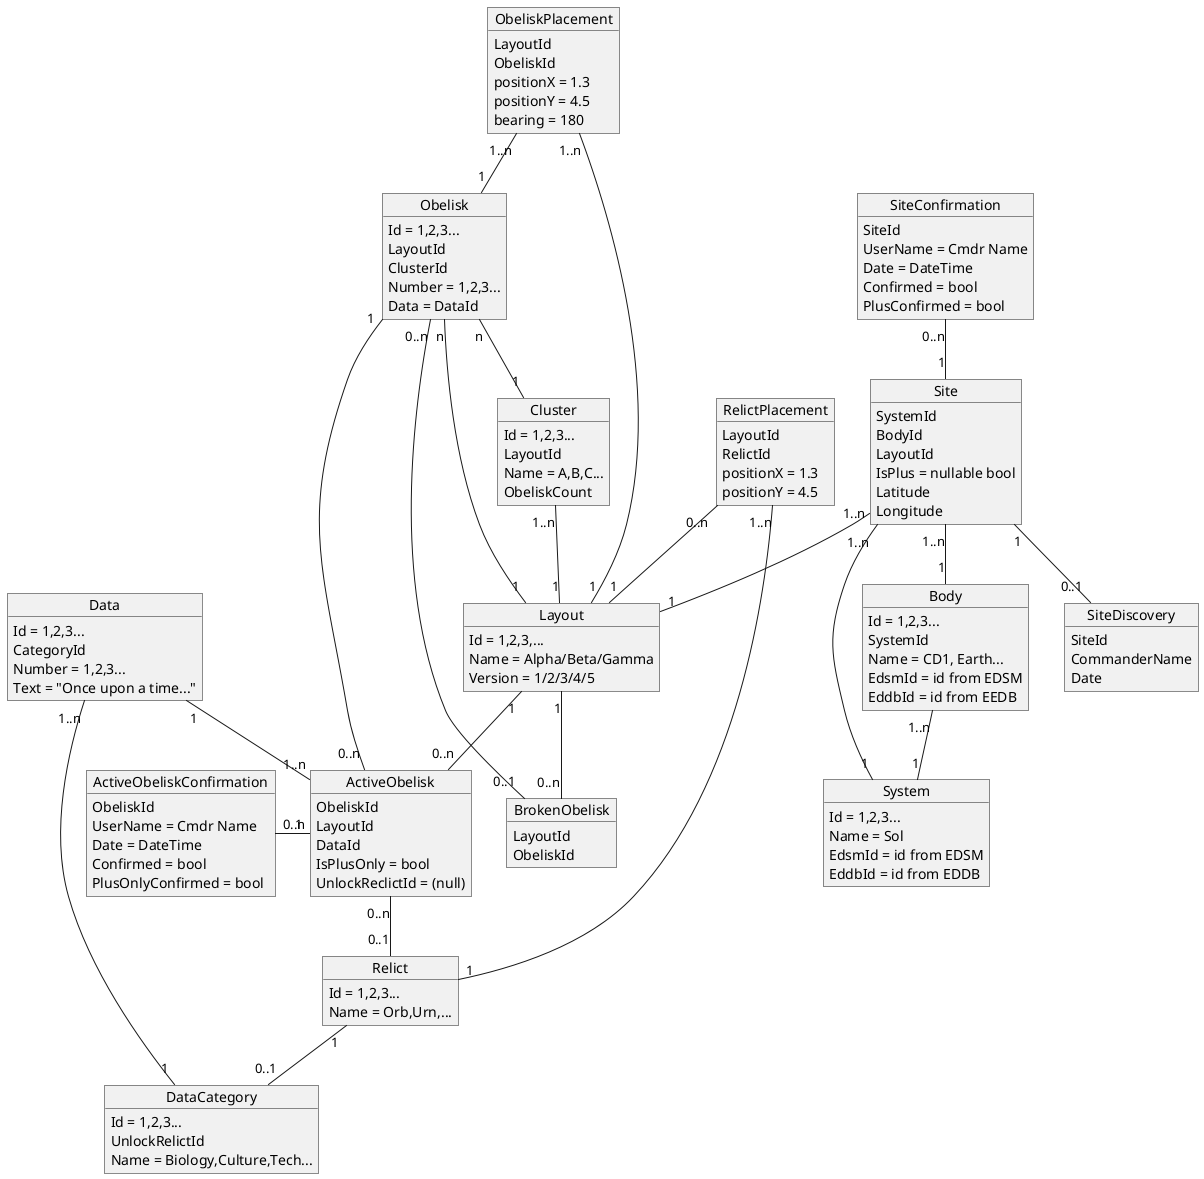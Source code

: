 @startuml
object Layout
Layout : Id = 1,2,3,...
Layout : Name = Alpha/Beta/Gamma
Layout : Version = 1/2/3/4/5

object Cluster
Cluster : Id = 1,2,3...
Cluster : LayoutId
Cluster : Name = A,B,C...
Cluster : ObeliskCount

Cluster "1..n" -- "1" Layout

object Obelisk
Obelisk : Id = 1,2,3...
Obelisk : LayoutId
Obelisk : ClusterId
Obelisk : Number = 1,2,3...
Obelisk : Data = DataId

Obelisk "n" -- "1" Layout
Obelisk "n" -- "1" Cluster

object ActiveObelisk
ActiveObelisk : ObeliskId
ActiveObelisk : LayoutId
ActiveObelisk : DataId
ActiveObelisk : IsPlusOnly = bool
ActiveObelisk : UnlockReclictId = (null)

object BrokenObelisk
BrokenObelisk : LayoutId
BrokenObelisk : ObeliskId

Layout "1" -- "0..n" BrokenObelisk
Obelisk "0..n" -- "0..1" BrokenObelisk

object Relict
Relict : Id = 1,2,3...
Relict : Name = Orb,Urn,...

ActiveObelisk "0..n" -- "0..1" Relict

object DataCategory
DataCategory : Id = 1,2,3...
DataCategory : UnlockRelictId
DataCategory : Name = Biology,Culture,Tech...

Relict "1" -- "0..1" DataCategory

object Data
Data : Id = 1,2,3...
Data : CategoryId
Data : Number = 1,2,3...
Data : Text = "Once upon a time..."

Obelisk "1" -- "0..n" ActiveObelisk
Layout "1" -- "0..n" ActiveObelisk
Data "1" -- "1..n" ActiveObelisk
Data "1..n" -- "1" DataCategory

object System
System : Id = 1,2,3...
System : Name = Sol
System : EdsmId = id from EDSM
System : EddbId = id from EDDB

object Body
Body : Id = 1,2,3...
Body : SystemId
Body : Name = CD1, Earth...
Body : EdsmId = id from EDSM
Body : EddbId = id from EEDB

Body "1..n" -- "1" System

object Site
Site : SystemId
Site : BodyId
Site : LayoutId
Site : IsPlus = nullable bool
Site : Latitude
Site : Longitude

Site "1..n" -- "1" System
Site "1..n" -- "1" Body
Site "1..n" -- "1" Layout

object ObeliskPlacement
ObeliskPlacement : LayoutId
ObeliskPlacement : ObeliskId
ObeliskPlacement : positionX = 1.3
ObeliskPlacement : positionY = 4.5
ObeliskPlacement : bearing = 180

ObeliskPlacement "1..n" -- "1" Layout
ObeliskPlacement "1..n" -- "1" Obelisk

object RelictPlacement
RelictPlacement : LayoutId
RelictPlacement : RelictId
RelictPlacement : positionX = 1.3
RelictPlacement : positionY = 4.5

RelictPlacement "0..n" -- "1" Layout
RelictPlacement "1..n" -- "1" Relict

object SiteDiscovery
SiteDiscovery : SiteId
SiteDiscovery : CommanderName
SiteDiscovery : Date

Site "1" -- "0..1" SiteDiscovery

object SiteConfirmation
SiteConfirmation : SiteId
SiteConfirmation : UserName = Cmdr Name
SiteConfirmation : Date = DateTime
SiteConfirmation : Confirmed = bool
SiteConfirmation : PlusConfirmed = bool

SiteConfirmation "0..n" -- "1" Site

object ActiveObeliskConfirmation
ActiveObeliskConfirmation : ObeliskId
ActiveObeliskConfirmation : UserName = Cmdr Name
ActiveObeliskConfirmation : Date = DateTime
ActiveObeliskConfirmation : Confirmed = bool
ActiveObeliskConfirmation : PlusOnlyConfirmed = bool

ActiveObeliskConfirmation "0..n" - "1" ActiveObelisk
@enduml